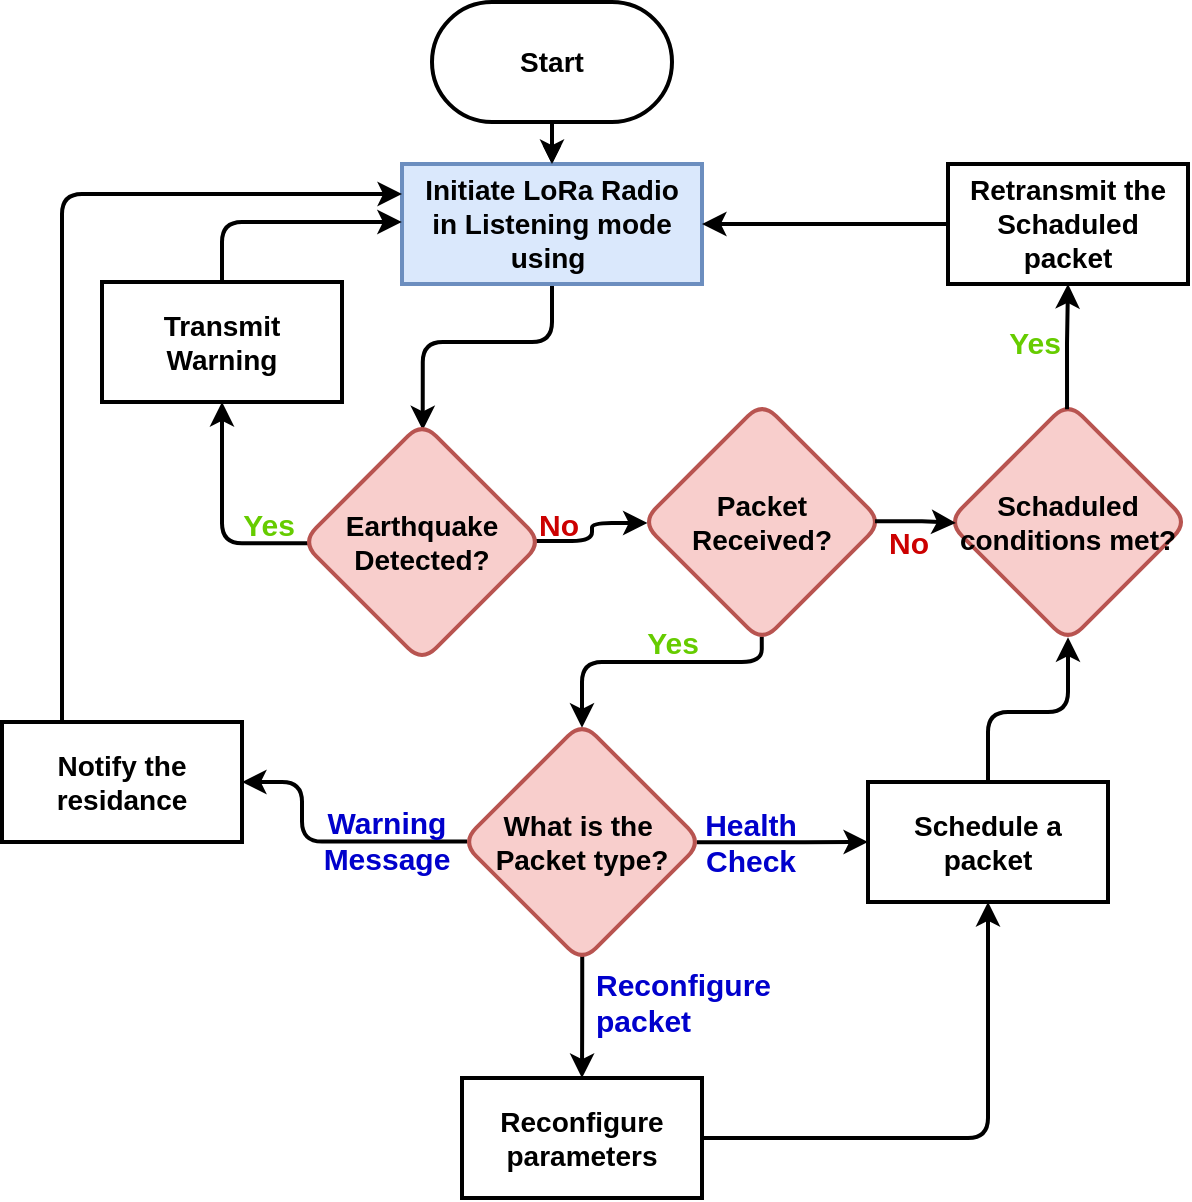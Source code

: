 <mxfile version="24.2.5" type="github">
  <diagram name="Page-1" id="nr04e7j_lgrhqmW4x8mc">
    <mxGraphModel dx="1018" dy="600" grid="1" gridSize="10" guides="1" tooltips="1" connect="1" arrows="1" fold="1" page="1" pageScale="1" pageWidth="850" pageHeight="1100" math="0" shadow="0">
      <root>
        <mxCell id="0" />
        <mxCell id="1" parent="0" />
        <mxCell id="aT8a2JC3UvmOd2hiil9d-3" value="" style="edgeStyle=orthogonalEdgeStyle;rounded=1;orthogonalLoop=1;jettySize=auto;html=1;fontStyle=1;exitX=0.5;exitY=1;exitDx=0;exitDy=0;" edge="1" parent="1" source="aT8a2JC3UvmOd2hiil9d-44" target="aT8a2JC3UvmOd2hiil9d-2">
          <mxGeometry relative="1" as="geometry">
            <mxPoint x="390" y="121" as="sourcePoint" />
            <Array as="points" />
          </mxGeometry>
        </mxCell>
        <mxCell id="aT8a2JC3UvmOd2hiil9d-5" style="edgeStyle=orthogonalEdgeStyle;rounded=1;orthogonalLoop=1;jettySize=auto;html=1;exitX=0.5;exitY=1;exitDx=0;exitDy=0;entryX=0.503;entryY=0.034;entryDx=0;entryDy=0;fontStyle=1;entryPerimeter=0;strokeWidth=2;" edge="1" parent="1" source="aT8a2JC3UvmOd2hiil9d-2" target="aT8a2JC3UvmOd2hiil9d-14">
          <mxGeometry relative="1" as="geometry">
            <mxPoint x="390" y="260" as="targetPoint" />
            <Array as="points">
              <mxPoint x="405" y="250" />
              <mxPoint x="340" y="250" />
            </Array>
          </mxGeometry>
        </mxCell>
        <mxCell id="aT8a2JC3UvmOd2hiil9d-2" value="Initiate LoRa Radio&lt;br style=&quot;font-size: 14px;&quot;&gt;in Listening mode&lt;div style=&quot;font-size: 14px;&quot;&gt;using&amp;nbsp;&lt;/div&gt;" style="rounded=1;whiteSpace=wrap;html=1;arcSize=0;fillColor=#dae8fc;strokeColor=#6c8ebf;fontStyle=1;fontSize=14;strokeWidth=2;" vertex="1" parent="1">
          <mxGeometry x="330" y="161" width="150" height="60" as="geometry" />
        </mxCell>
        <mxCell id="aT8a2JC3UvmOd2hiil9d-18" style="edgeStyle=orthogonalEdgeStyle;rounded=1;orthogonalLoop=1;jettySize=auto;html=1;entryX=0.023;entryY=0.504;entryDx=0;entryDy=0;fontStyle=1;exitX=0.967;exitY=0.496;exitDx=0;exitDy=0;exitPerimeter=0;entryPerimeter=0;strokeWidth=2;" edge="1" parent="1" source="aT8a2JC3UvmOd2hiil9d-14" target="aT8a2JC3UvmOd2hiil9d-16">
          <mxGeometry relative="1" as="geometry" />
        </mxCell>
        <mxCell id="aT8a2JC3UvmOd2hiil9d-23" value="No" style="edgeLabel;html=1;align=center;verticalAlign=middle;resizable=0;points=[];rounded=1;fontStyle=1;fontColor=#CC0000;fontSize=15;labelBackgroundColor=none;" vertex="1" connectable="0" parent="aT8a2JC3UvmOd2hiil9d-18">
          <mxGeometry x="-0.248" y="2" relative="1" as="geometry">
            <mxPoint x="-13" y="-7" as="offset" />
          </mxGeometry>
        </mxCell>
        <mxCell id="aT8a2JC3UvmOd2hiil9d-20" style="edgeStyle=orthogonalEdgeStyle;rounded=1;orthogonalLoop=1;jettySize=auto;html=1;fontStyle=1;exitX=0.027;exitY=0.505;exitDx=0;exitDy=0;exitPerimeter=0;strokeWidth=2;" edge="1" parent="1" source="aT8a2JC3UvmOd2hiil9d-14" target="aT8a2JC3UvmOd2hiil9d-19">
          <mxGeometry relative="1" as="geometry">
            <Array as="points">
              <mxPoint x="240" y="351" />
            </Array>
          </mxGeometry>
        </mxCell>
        <mxCell id="aT8a2JC3UvmOd2hiil9d-22" value="Yes" style="edgeLabel;html=1;align=center;verticalAlign=middle;resizable=0;points=[];rounded=1;fontStyle=1;fontColor=#66CC00;fontSize=15;labelBackgroundColor=none;" vertex="1" connectable="0" parent="aT8a2JC3UvmOd2hiil9d-20">
          <mxGeometry x="-0.588" y="1" relative="1" as="geometry">
            <mxPoint x="3" y="-11" as="offset" />
          </mxGeometry>
        </mxCell>
        <mxCell id="aT8a2JC3UvmOd2hiil9d-14" value="Earthquake&lt;br style=&quot;font-size: 14px;&quot;&gt;Detected?" style="rhombus;whiteSpace=wrap;html=1;rounded=1;fillColor=#f8cecc;strokeColor=#b85450;fontStyle=1;fontSize=14;strokeWidth=2;" vertex="1" parent="1">
          <mxGeometry x="280" y="290" width="120" height="120" as="geometry" />
        </mxCell>
        <mxCell id="aT8a2JC3UvmOd2hiil9d-25" value="" style="edgeStyle=orthogonalEdgeStyle;rounded=1;orthogonalLoop=1;jettySize=auto;html=1;entryX=0.5;entryY=0.024;entryDx=0;entryDy=0;exitX=0.499;exitY=0.977;exitDx=0;exitDy=0;fontStyle=1;exitPerimeter=0;entryPerimeter=0;strokeWidth=2;" edge="1" parent="1" source="aT8a2JC3UvmOd2hiil9d-16" target="aT8a2JC3UvmOd2hiil9d-24">
          <mxGeometry relative="1" as="geometry">
            <Array as="points">
              <mxPoint x="510" y="410" />
              <mxPoint x="420" y="410" />
            </Array>
          </mxGeometry>
        </mxCell>
        <mxCell id="aT8a2JC3UvmOd2hiil9d-45" value="Yes" style="edgeLabel;html=1;align=center;verticalAlign=middle;resizable=0;points=[];fontStyle=1;fontColor=#66CC00;fontSize=15;labelBackgroundColor=none;" vertex="1" connectable="0" parent="aT8a2JC3UvmOd2hiil9d-25">
          <mxGeometry x="-0.144" y="3" relative="1" as="geometry">
            <mxPoint y="-13" as="offset" />
          </mxGeometry>
        </mxCell>
        <mxCell id="aT8a2JC3UvmOd2hiil9d-16" value="Packet Received?" style="rhombus;whiteSpace=wrap;html=1;rounded=1;fillColor=#f8cecc;strokeColor=#b85450;fontStyle=1;fontSize=14;strokeWidth=2;" vertex="1" parent="1">
          <mxGeometry x="450" y="280" width="120" height="120" as="geometry" />
        </mxCell>
        <mxCell id="aT8a2JC3UvmOd2hiil9d-21" style="edgeStyle=orthogonalEdgeStyle;rounded=1;orthogonalLoop=1;jettySize=auto;html=1;entryX=-0.001;entryY=0.474;entryDx=0;entryDy=0;entryPerimeter=0;fontStyle=1;strokeWidth=2;" edge="1" parent="1" target="aT8a2JC3UvmOd2hiil9d-2">
          <mxGeometry relative="1" as="geometry">
            <mxPoint x="300" y="110" as="targetPoint" />
            <mxPoint x="240" y="230" as="sourcePoint" />
            <Array as="points">
              <mxPoint x="240" y="190" />
              <mxPoint x="330" y="190" />
            </Array>
          </mxGeometry>
        </mxCell>
        <mxCell id="aT8a2JC3UvmOd2hiil9d-19" value="Transmit&lt;br style=&quot;font-size: 14px;&quot;&gt;Warning" style="rounded=0;whiteSpace=wrap;html=1;fontStyle=1;fontSize=14;strokeWidth=2;" vertex="1" parent="1">
          <mxGeometry x="180" y="220" width="120" height="60" as="geometry" />
        </mxCell>
        <mxCell id="aT8a2JC3UvmOd2hiil9d-28" style="edgeStyle=orthogonalEdgeStyle;rounded=1;orthogonalLoop=1;jettySize=auto;html=1;entryX=1;entryY=0.5;entryDx=0;entryDy=0;fontStyle=1;exitX=0.022;exitY=0.498;exitDx=0;exitDy=0;exitPerimeter=0;strokeWidth=2;" edge="1" parent="1" source="aT8a2JC3UvmOd2hiil9d-24" target="aT8a2JC3UvmOd2hiil9d-30">
          <mxGeometry relative="1" as="geometry">
            <mxPoint x="270" y="470" as="targetPoint" />
            <Array as="points">
              <mxPoint x="280" y="500" />
              <mxPoint x="280" y="470" />
            </Array>
          </mxGeometry>
        </mxCell>
        <mxCell id="aT8a2JC3UvmOd2hiil9d-29" value="Warning&lt;br style=&quot;font-size: 15px;&quot;&gt;Message" style="edgeLabel;html=1;align=center;verticalAlign=middle;resizable=0;points=[];rounded=1;labelBackgroundColor=none;fontColor=#0000CC;fontStyle=1;fontSize=15;" vertex="1" connectable="0" parent="aT8a2JC3UvmOd2hiil9d-28">
          <mxGeometry x="-0.242" y="-1" relative="1" as="geometry">
            <mxPoint x="13" as="offset" />
          </mxGeometry>
        </mxCell>
        <mxCell id="aT8a2JC3UvmOd2hiil9d-33" style="edgeStyle=orthogonalEdgeStyle;rounded=1;orthogonalLoop=1;jettySize=auto;html=1;fontStyle=1;exitX=0.978;exitY=0.501;exitDx=0;exitDy=0;exitPerimeter=0;strokeWidth=2;" edge="1" parent="1" source="aT8a2JC3UvmOd2hiil9d-24" target="aT8a2JC3UvmOd2hiil9d-32">
          <mxGeometry relative="1" as="geometry" />
        </mxCell>
        <mxCell id="aT8a2JC3UvmOd2hiil9d-36" value="Health&lt;br style=&quot;font-size: 15px;&quot;&gt;Check" style="edgeLabel;html=1;align=center;verticalAlign=middle;resizable=0;points=[];rounded=1;labelBackgroundColor=none;fontColor=#0000CC;fontStyle=1;fontSize=15;" vertex="1" connectable="0" parent="aT8a2JC3UvmOd2hiil9d-33">
          <mxGeometry x="-0.448" relative="1" as="geometry">
            <mxPoint x="3" as="offset" />
          </mxGeometry>
        </mxCell>
        <mxCell id="aT8a2JC3UvmOd2hiil9d-40" style="edgeStyle=orthogonalEdgeStyle;rounded=1;orthogonalLoop=1;jettySize=auto;html=1;entryX=0.5;entryY=0;entryDx=0;entryDy=0;fontStyle=1;exitX=0.501;exitY=0.967;exitDx=0;exitDy=0;exitPerimeter=0;strokeWidth=2;" edge="1" parent="1" source="aT8a2JC3UvmOd2hiil9d-24" target="aT8a2JC3UvmOd2hiil9d-39">
          <mxGeometry relative="1" as="geometry" />
        </mxCell>
        <mxCell id="aT8a2JC3UvmOd2hiil9d-41" value="Reconfigure&amp;nbsp;&lt;div style=&quot;font-size: 15px;&quot;&gt;packet&lt;/div&gt;" style="edgeLabel;html=1;align=left;verticalAlign=middle;resizable=0;points=[];rounded=1;labelBackgroundColor=none;fontColor=#0000CC;fontStyle=1;fontSize=15;" vertex="1" connectable="0" parent="aT8a2JC3UvmOd2hiil9d-40">
          <mxGeometry x="-0.223" y="-2" relative="1" as="geometry">
            <mxPoint x="7" as="offset" />
          </mxGeometry>
        </mxCell>
        <mxCell id="aT8a2JC3UvmOd2hiil9d-24" value="What is the&amp;nbsp;&lt;div style=&quot;font-size: 14px;&quot;&gt;Packet type?&lt;/div&gt;" style="rhombus;whiteSpace=wrap;html=1;rounded=1;fillColor=#f8cecc;strokeColor=#b85450;fontStyle=1;fontSize=14;strokeWidth=2;" vertex="1" parent="1">
          <mxGeometry x="360" y="440" width="120" height="120" as="geometry" />
        </mxCell>
        <mxCell id="aT8a2JC3UvmOd2hiil9d-31" style="edgeStyle=orthogonalEdgeStyle;rounded=1;orthogonalLoop=1;jettySize=auto;html=1;exitX=0.25;exitY=0;exitDx=0;exitDy=0;fontStyle=1;entryX=0;entryY=0.25;entryDx=0;entryDy=0;strokeWidth=2;" edge="1" parent="1" source="aT8a2JC3UvmOd2hiil9d-30" target="aT8a2JC3UvmOd2hiil9d-2">
          <mxGeometry relative="1" as="geometry">
            <mxPoint x="330" y="140" as="targetPoint" />
            <mxPoint x="150" y="520.007" as="sourcePoint" />
            <Array as="points">
              <mxPoint x="160" y="176" />
            </Array>
          </mxGeometry>
        </mxCell>
        <mxCell id="aT8a2JC3UvmOd2hiil9d-30" value="Notify the residance" style="rounded=0;whiteSpace=wrap;html=1;fontStyle=1;fontSize=14;strokeWidth=2;" vertex="1" parent="1">
          <mxGeometry x="130" y="440" width="120" height="60" as="geometry" />
        </mxCell>
        <mxCell id="aT8a2JC3UvmOd2hiil9d-59" style="edgeStyle=orthogonalEdgeStyle;rounded=1;orthogonalLoop=1;jettySize=auto;html=1;strokeColor=default;align=center;verticalAlign=middle;fontFamily=Helvetica;fontSize=11;fontColor=default;labelBackgroundColor=default;endArrow=classic;fontStyle=1;entryX=0.5;entryY=0.98;entryDx=0;entryDy=0;entryPerimeter=0;strokeWidth=2;" edge="1" parent="1" source="aT8a2JC3UvmOd2hiil9d-32" target="aT8a2JC3UvmOd2hiil9d-48">
          <mxGeometry relative="1" as="geometry">
            <mxPoint x="653" y="410" as="targetPoint" />
          </mxGeometry>
        </mxCell>
        <mxCell id="aT8a2JC3UvmOd2hiil9d-32" value="Schedule a packet" style="rounded=0;whiteSpace=wrap;html=1;fontStyle=1;fontSize=14;strokeWidth=2;" vertex="1" parent="1">
          <mxGeometry x="563" y="470" width="120" height="60" as="geometry" />
        </mxCell>
        <mxCell id="aT8a2JC3UvmOd2hiil9d-42" style="edgeStyle=orthogonalEdgeStyle;rounded=1;orthogonalLoop=1;jettySize=auto;html=1;entryX=0.5;entryY=1;entryDx=0;entryDy=0;fontStyle=1;strokeWidth=2;" edge="1" parent="1" source="aT8a2JC3UvmOd2hiil9d-39" target="aT8a2JC3UvmOd2hiil9d-32">
          <mxGeometry relative="1" as="geometry" />
        </mxCell>
        <mxCell id="aT8a2JC3UvmOd2hiil9d-39" value="Reconfigure&lt;div style=&quot;font-size: 14px;&quot;&gt;parameters&lt;/div&gt;" style="rounded=0;whiteSpace=wrap;html=1;fontStyle=1;fontSize=14;strokeWidth=2;" vertex="1" parent="1">
          <mxGeometry x="360" y="618" width="120" height="60" as="geometry" />
        </mxCell>
        <mxCell id="aT8a2JC3UvmOd2hiil9d-62" value="" style="edgeStyle=orthogonalEdgeStyle;rounded=1;orthogonalLoop=1;jettySize=auto;html=1;strokeColor=default;align=center;verticalAlign=middle;fontFamily=Helvetica;fontSize=11;fontColor=default;labelBackgroundColor=default;endArrow=classic;strokeWidth=2;" edge="1" parent="1" source="aT8a2JC3UvmOd2hiil9d-44" target="aT8a2JC3UvmOd2hiil9d-2">
          <mxGeometry relative="1" as="geometry" />
        </mxCell>
        <mxCell id="aT8a2JC3UvmOd2hiil9d-44" value="Start" style="rounded=1;whiteSpace=wrap;html=1;arcSize=50;fontStyle=1;fontSize=14;strokeWidth=2;" vertex="1" parent="1">
          <mxGeometry x="345" y="80" width="120" height="60" as="geometry" />
        </mxCell>
        <mxCell id="aT8a2JC3UvmOd2hiil9d-48" value="Schaduled&lt;br style=&quot;font-size: 14px;&quot;&gt;conditions met?" style="rhombus;whiteSpace=wrap;html=1;rounded=1;fillColor=#f8cecc;strokeColor=#b85450;fontStyle=1;fontSize=14;strokeWidth=2;" vertex="1" parent="1">
          <mxGeometry x="603" y="280" width="120" height="120" as="geometry" />
        </mxCell>
        <mxCell id="aT8a2JC3UvmOd2hiil9d-52" style="edgeStyle=orthogonalEdgeStyle;rounded=0;orthogonalLoop=1;jettySize=auto;html=1;entryX=0.033;entryY=0.504;entryDx=0;entryDy=0;entryPerimeter=0;fontStyle=1;exitX=0.971;exitY=0.497;exitDx=0;exitDy=0;exitPerimeter=0;strokeWidth=2;" edge="1" parent="1" source="aT8a2JC3UvmOd2hiil9d-16" target="aT8a2JC3UvmOd2hiil9d-48">
          <mxGeometry relative="1" as="geometry">
            <mxPoint x="570" y="340" as="sourcePoint" />
          </mxGeometry>
        </mxCell>
        <mxCell id="aT8a2JC3UvmOd2hiil9d-55" value="No" style="edgeLabel;html=1;align=center;verticalAlign=middle;resizable=0;points=[];fontStyle=1;fontColor=#CC0000;fontSize=15;labelBackgroundColor=none;" vertex="1" connectable="0" parent="aT8a2JC3UvmOd2hiil9d-52">
          <mxGeometry x="-0.383" y="1" relative="1" as="geometry">
            <mxPoint x="3" y="11" as="offset" />
          </mxGeometry>
        </mxCell>
        <mxCell id="aT8a2JC3UvmOd2hiil9d-56" style="edgeStyle=orthogonalEdgeStyle;rounded=0;orthogonalLoop=1;jettySize=auto;html=1;entryX=1;entryY=0.5;entryDx=0;entryDy=0;flowAnimation=0;fontStyle=1;strokeWidth=2;" edge="1" parent="1" source="aT8a2JC3UvmOd2hiil9d-53" target="aT8a2JC3UvmOd2hiil9d-2">
          <mxGeometry relative="1" as="geometry" />
        </mxCell>
        <mxCell id="aT8a2JC3UvmOd2hiil9d-53" value="Retransmit the&lt;br style=&quot;font-size: 14px;&quot;&gt;Schaduled&lt;br style=&quot;font-size: 14px;&quot;&gt;packet" style="rounded=0;whiteSpace=wrap;html=1;fontStyle=1;fontSize=14;strokeWidth=2;" vertex="1" parent="1">
          <mxGeometry x="603" y="161" width="120" height="60" as="geometry" />
        </mxCell>
        <mxCell id="aT8a2JC3UvmOd2hiil9d-54" style="edgeStyle=orthogonalEdgeStyle;rounded=0;orthogonalLoop=1;jettySize=auto;html=1;entryX=0.5;entryY=1;entryDx=0;entryDy=0;flowAnimation=0;fontStyle=1;exitX=0.496;exitY=0.03;exitDx=0;exitDy=0;exitPerimeter=0;strokeWidth=2;" edge="1" parent="1" source="aT8a2JC3UvmOd2hiil9d-48" target="aT8a2JC3UvmOd2hiil9d-53">
          <mxGeometry relative="1" as="geometry" />
        </mxCell>
        <mxCell id="aT8a2JC3UvmOd2hiil9d-61" value="Yes" style="edgeLabel;html=1;align=center;verticalAlign=middle;resizable=0;points=[];fontStyle=1;fontColor=#66CC00;fontSize=15;labelBackgroundColor=none;" vertex="1" connectable="0" parent="1">
          <mxGeometry x="646.001" y="249.997" as="geometry" />
        </mxCell>
      </root>
    </mxGraphModel>
  </diagram>
</mxfile>
